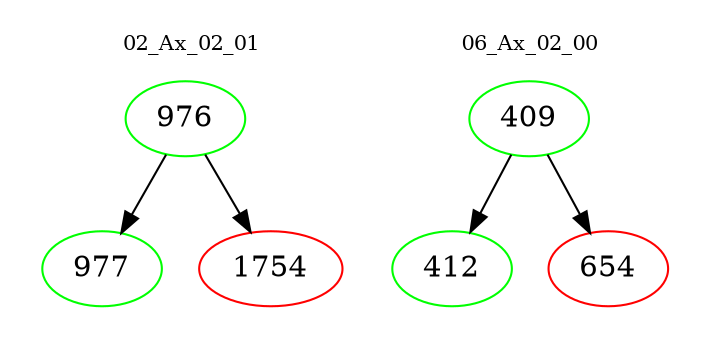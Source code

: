 digraph{
subgraph cluster_0 {
color = white
label = "02_Ax_02_01";
fontsize=10;
T0_976 [label="976", color="green"]
T0_976 -> T0_977 [color="black"]
T0_977 [label="977", color="green"]
T0_976 -> T0_1754 [color="black"]
T0_1754 [label="1754", color="red"]
}
subgraph cluster_1 {
color = white
label = "06_Ax_02_00";
fontsize=10;
T1_409 [label="409", color="green"]
T1_409 -> T1_412 [color="black"]
T1_412 [label="412", color="green"]
T1_409 -> T1_654 [color="black"]
T1_654 [label="654", color="red"]
}
}
